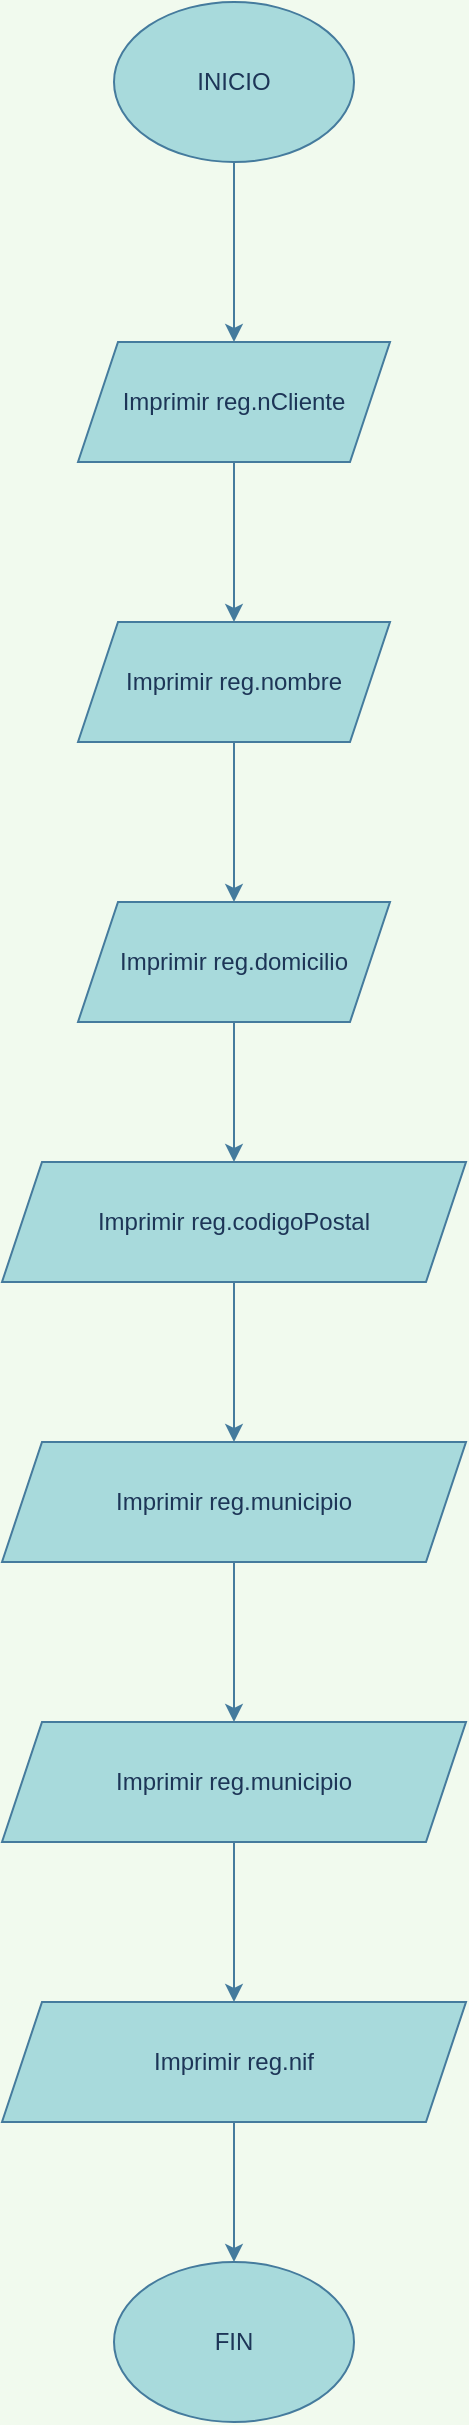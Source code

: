 <mxfile version="13.9.8" type="device"><diagram id="C5RBs43oDa-KdzZeNtuy" name="Page-1"><mxGraphModel dx="1326" dy="626" grid="1" gridSize="10" guides="1" tooltips="1" connect="1" arrows="1" fold="1" page="1" pageScale="1" pageWidth="827" pageHeight="1169" background="#F1FAEE" math="0" shadow="0"><root><mxCell id="WIyWlLk6GJQsqaUBKTNV-0"/><mxCell id="WIyWlLk6GJQsqaUBKTNV-1" parent="WIyWlLk6GJQsqaUBKTNV-0"/><mxCell id="v5Moz6TvSOrtHyZFg1qG-2" value="" style="edgeStyle=orthogonalEdgeStyle;curved=0;rounded=1;sketch=0;orthogonalLoop=1;jettySize=auto;html=1;strokeColor=#457B9D;fillColor=#A8DADC;fontColor=#1D3557;" parent="WIyWlLk6GJQsqaUBKTNV-1" source="v5Moz6TvSOrtHyZFg1qG-0" target="v5Moz6TvSOrtHyZFg1qG-1" edge="1"><mxGeometry relative="1" as="geometry"/></mxCell><mxCell id="v5Moz6TvSOrtHyZFg1qG-0" value="INICIO" style="ellipse;whiteSpace=wrap;html=1;fillColor=#A8DADC;strokeColor=#457B9D;fontColor=#1D3557;" parent="WIyWlLk6GJQsqaUBKTNV-1" vertex="1"><mxGeometry x="354" y="70" width="120" height="80" as="geometry"/></mxCell><mxCell id="v5Moz6TvSOrtHyZFg1qG-4" value="" style="edgeStyle=orthogonalEdgeStyle;curved=0;rounded=1;sketch=0;orthogonalLoop=1;jettySize=auto;html=1;strokeColor=#457B9D;fillColor=#A8DADC;fontColor=#1D3557;" parent="WIyWlLk6GJQsqaUBKTNV-1" source="v5Moz6TvSOrtHyZFg1qG-1" target="v5Moz6TvSOrtHyZFg1qG-3" edge="1"><mxGeometry relative="1" as="geometry"/></mxCell><mxCell id="v5Moz6TvSOrtHyZFg1qG-1" value="Imprimir reg.nCliente" style="shape=parallelogram;perimeter=parallelogramPerimeter;whiteSpace=wrap;html=1;fixedSize=1;fontColor=#1D3557;strokeColor=#457B9D;fillColor=#A8DADC;" parent="WIyWlLk6GJQsqaUBKTNV-1" vertex="1"><mxGeometry x="336" y="240" width="156" height="60" as="geometry"/></mxCell><mxCell id="v5Moz6TvSOrtHyZFg1qG-6" value="" style="edgeStyle=orthogonalEdgeStyle;curved=0;rounded=1;sketch=0;orthogonalLoop=1;jettySize=auto;html=1;strokeColor=#457B9D;fillColor=#A8DADC;fontColor=#1D3557;" parent="WIyWlLk6GJQsqaUBKTNV-1" source="v5Moz6TvSOrtHyZFg1qG-3" target="v5Moz6TvSOrtHyZFg1qG-5" edge="1"><mxGeometry relative="1" as="geometry"/></mxCell><mxCell id="v5Moz6TvSOrtHyZFg1qG-3" value="Imprimir reg.nombre" style="shape=parallelogram;perimeter=parallelogramPerimeter;whiteSpace=wrap;html=1;fixedSize=1;fontColor=#1D3557;strokeColor=#457B9D;fillColor=#A8DADC;" parent="WIyWlLk6GJQsqaUBKTNV-1" vertex="1"><mxGeometry x="336" y="380" width="156" height="60" as="geometry"/></mxCell><mxCell id="v5Moz6TvSOrtHyZFg1qG-9" value="" style="edgeStyle=orthogonalEdgeStyle;curved=0;rounded=1;sketch=0;orthogonalLoop=1;jettySize=auto;html=1;strokeColor=#457B9D;fillColor=#A8DADC;fontColor=#1D3557;" parent="WIyWlLk6GJQsqaUBKTNV-1" source="v5Moz6TvSOrtHyZFg1qG-5" target="v5Moz6TvSOrtHyZFg1qG-8" edge="1"><mxGeometry relative="1" as="geometry"/></mxCell><mxCell id="v5Moz6TvSOrtHyZFg1qG-5" value="Imprimir reg.domicilio" style="shape=parallelogram;perimeter=parallelogramPerimeter;whiteSpace=wrap;html=1;fixedSize=1;fontColor=#1D3557;strokeColor=#457B9D;fillColor=#A8DADC;" parent="WIyWlLk6GJQsqaUBKTNV-1" vertex="1"><mxGeometry x="336" y="520" width="156" height="60" as="geometry"/></mxCell><mxCell id="v5Moz6TvSOrtHyZFg1qG-11" value="" style="edgeStyle=orthogonalEdgeStyle;curved=0;rounded=1;sketch=0;orthogonalLoop=1;jettySize=auto;html=1;strokeColor=#457B9D;fillColor=#A8DADC;fontColor=#1D3557;" parent="WIyWlLk6GJQsqaUBKTNV-1" source="v5Moz6TvSOrtHyZFg1qG-8" target="v5Moz6TvSOrtHyZFg1qG-10" edge="1"><mxGeometry relative="1" as="geometry"/></mxCell><mxCell id="v5Moz6TvSOrtHyZFg1qG-8" value="Imprimir reg.codigoPostal" style="shape=parallelogram;perimeter=parallelogramPerimeter;whiteSpace=wrap;html=1;fixedSize=1;fontColor=#1D3557;strokeColor=#457B9D;fillColor=#A8DADC;" parent="WIyWlLk6GJQsqaUBKTNV-1" vertex="1"><mxGeometry x="298" y="650" width="232" height="60" as="geometry"/></mxCell><mxCell id="v5Moz6TvSOrtHyZFg1qG-13" value="" style="edgeStyle=orthogonalEdgeStyle;curved=0;rounded=1;sketch=0;orthogonalLoop=1;jettySize=auto;html=1;strokeColor=#457B9D;fillColor=#A8DADC;fontColor=#1D3557;" parent="WIyWlLk6GJQsqaUBKTNV-1" source="v5Moz6TvSOrtHyZFg1qG-10" target="v5Moz6TvSOrtHyZFg1qG-12" edge="1"><mxGeometry relative="1" as="geometry"/></mxCell><mxCell id="v5Moz6TvSOrtHyZFg1qG-10" value="Imprimir reg.municipio" style="shape=parallelogram;perimeter=parallelogramPerimeter;whiteSpace=wrap;html=1;fixedSize=1;fontColor=#1D3557;strokeColor=#457B9D;fillColor=#A8DADC;" parent="WIyWlLk6GJQsqaUBKTNV-1" vertex="1"><mxGeometry x="298" y="790" width="232" height="60" as="geometry"/></mxCell><mxCell id="v5Moz6TvSOrtHyZFg1qG-15" value="" style="edgeStyle=orthogonalEdgeStyle;curved=0;rounded=1;sketch=0;orthogonalLoop=1;jettySize=auto;html=1;strokeColor=#457B9D;fillColor=#A8DADC;fontColor=#1D3557;" parent="WIyWlLk6GJQsqaUBKTNV-1" source="v5Moz6TvSOrtHyZFg1qG-12" target="v5Moz6TvSOrtHyZFg1qG-14" edge="1"><mxGeometry relative="1" as="geometry"/></mxCell><mxCell id="v5Moz6TvSOrtHyZFg1qG-12" value="Imprimir reg.municipio" style="shape=parallelogram;perimeter=parallelogramPerimeter;whiteSpace=wrap;html=1;fixedSize=1;fontColor=#1D3557;strokeColor=#457B9D;fillColor=#A8DADC;" parent="WIyWlLk6GJQsqaUBKTNV-1" vertex="1"><mxGeometry x="298" y="930" width="232" height="60" as="geometry"/></mxCell><mxCell id="v5Moz6TvSOrtHyZFg1qG-17" value="" style="edgeStyle=orthogonalEdgeStyle;curved=0;rounded=1;sketch=0;orthogonalLoop=1;jettySize=auto;html=1;strokeColor=#457B9D;fillColor=#A8DADC;fontColor=#1D3557;" parent="WIyWlLk6GJQsqaUBKTNV-1" source="v5Moz6TvSOrtHyZFg1qG-14" target="v5Moz6TvSOrtHyZFg1qG-16" edge="1"><mxGeometry relative="1" as="geometry"/></mxCell><mxCell id="v5Moz6TvSOrtHyZFg1qG-14" value="Imprimir reg.nif" style="shape=parallelogram;perimeter=parallelogramPerimeter;whiteSpace=wrap;html=1;fixedSize=1;fontColor=#1D3557;strokeColor=#457B9D;fillColor=#A8DADC;" parent="WIyWlLk6GJQsqaUBKTNV-1" vertex="1"><mxGeometry x="298" y="1070" width="232" height="60" as="geometry"/></mxCell><mxCell id="v5Moz6TvSOrtHyZFg1qG-16" value="FIN" style="ellipse;whiteSpace=wrap;html=1;fontColor=#1D3557;strokeColor=#457B9D;fillColor=#A8DADC;" parent="WIyWlLk6GJQsqaUBKTNV-1" vertex="1"><mxGeometry x="354" y="1200" width="120" height="80" as="geometry"/></mxCell></root></mxGraphModel></diagram></mxfile>